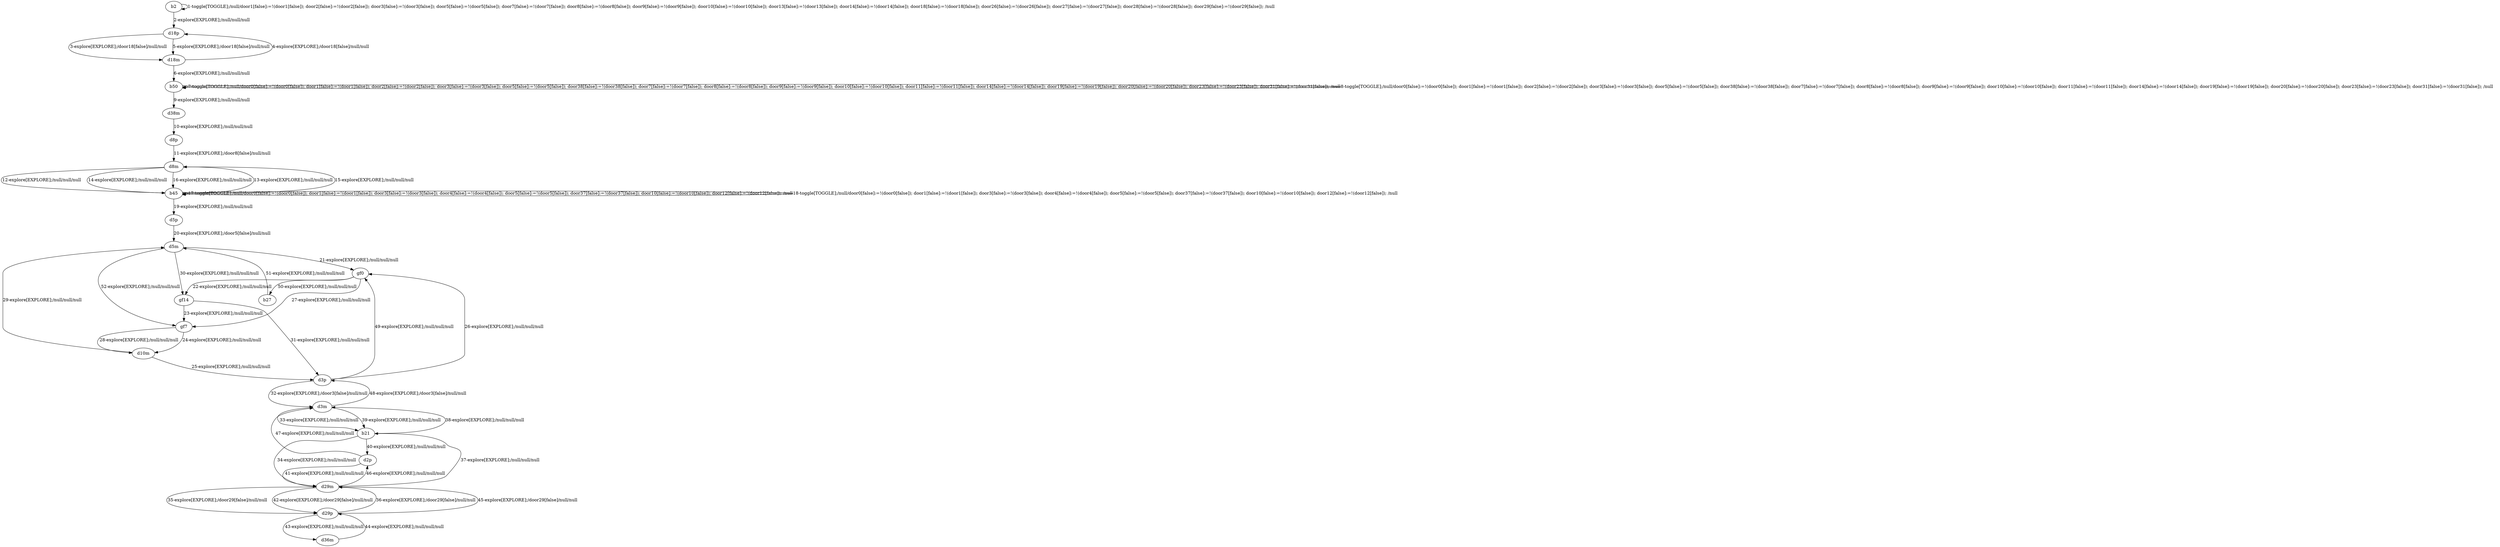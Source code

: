 # Total number of goals covered by this test: 3
# d29m --> d2p
# d29m --> b21
# d3m --> b21

digraph g {
"b2" -> "b2" [label = "1-toggle[TOGGLE];/null/door1[false]:=!(door1[false]); door2[false]:=!(door2[false]); door3[false]:=!(door3[false]); door5[false]:=!(door5[false]); door7[false]:=!(door7[false]); door8[false]:=!(door8[false]); door9[false]:=!(door9[false]); door10[false]:=!(door10[false]); door13[false]:=!(door13[false]); door14[false]:=!(door14[false]); door18[false]:=!(door18[false]); door26[false]:=!(door26[false]); door27[false]:=!(door27[false]); door28[false]:=!(door28[false]); door29[false]:=!(door29[false]); /null"];
"b2" -> "d18p" [label = "2-explore[EXPLORE];/null/null/null"];
"d18p" -> "d18m" [label = "3-explore[EXPLORE];/door18[false]/null/null"];
"d18m" -> "d18p" [label = "4-explore[EXPLORE];/door18[false]/null/null"];
"d18p" -> "d18m" [label = "5-explore[EXPLORE];/door18[false]/null/null"];
"d18m" -> "b50" [label = "6-explore[EXPLORE];/null/null/null"];
"b50" -> "b50" [label = "7-toggle[TOGGLE];/null/door0[false]:=!(door0[false]); door1[false]:=!(door1[false]); door2[false]:=!(door2[false]); door3[false]:=!(door3[false]); door5[false]:=!(door5[false]); door38[false]:=!(door38[false]); door7[false]:=!(door7[false]); door8[false]:=!(door8[false]); door9[false]:=!(door9[false]); door10[false]:=!(door10[false]); door11[false]:=!(door11[false]); door14[false]:=!(door14[false]); door19[false]:=!(door19[false]); door20[false]:=!(door20[false]); door23[false]:=!(door23[false]); door31[false]:=!(door31[false]); /null"];
"b50" -> "b50" [label = "8-toggle[TOGGLE];/null/door0[false]:=!(door0[false]); door1[false]:=!(door1[false]); door2[false]:=!(door2[false]); door3[false]:=!(door3[false]); door5[false]:=!(door5[false]); door38[false]:=!(door38[false]); door7[false]:=!(door7[false]); door8[false]:=!(door8[false]); door9[false]:=!(door9[false]); door10[false]:=!(door10[false]); door11[false]:=!(door11[false]); door14[false]:=!(door14[false]); door19[false]:=!(door19[false]); door20[false]:=!(door20[false]); door23[false]:=!(door23[false]); door31[false]:=!(door31[false]); /null"];
"b50" -> "d38m" [label = "9-explore[EXPLORE];/null/null/null"];
"d38m" -> "d8p" [label = "10-explore[EXPLORE];/null/null/null"];
"d8p" -> "d8m" [label = "11-explore[EXPLORE];/door8[false]/null/null"];
"d8m" -> "b45" [label = "12-explore[EXPLORE];/null/null/null"];
"b45" -> "d8m" [label = "13-explore[EXPLORE];/null/null/null"];
"d8m" -> "b45" [label = "14-explore[EXPLORE];/null/null/null"];
"b45" -> "d8m" [label = "15-explore[EXPLORE];/null/null/null"];
"d8m" -> "b45" [label = "16-explore[EXPLORE];/null/null/null"];
"b45" -> "b45" [label = "17-toggle[TOGGLE];/null/door0[false]:=!(door0[false]); door1[false]:=!(door1[false]); door3[false]:=!(door3[false]); door4[false]:=!(door4[false]); door5[false]:=!(door5[false]); door37[false]:=!(door37[false]); door10[false]:=!(door10[false]); door12[false]:=!(door12[false]); /null"];
"b45" -> "b45" [label = "18-toggle[TOGGLE];/null/door0[false]:=!(door0[false]); door1[false]:=!(door1[false]); door3[false]:=!(door3[false]); door4[false]:=!(door4[false]); door5[false]:=!(door5[false]); door37[false]:=!(door37[false]); door10[false]:=!(door10[false]); door12[false]:=!(door12[false]); /null"];
"b45" -> "d5p" [label = "19-explore[EXPLORE];/null/null/null"];
"d5p" -> "d5m" [label = "20-explore[EXPLORE];/door5[false]/null/null"];
"d5m" -> "gf0" [label = "21-explore[EXPLORE];/null/null/null"];
"gf0" -> "gf14" [label = "22-explore[EXPLORE];/null/null/null"];
"gf14" -> "gf7" [label = "23-explore[EXPLORE];/null/null/null"];
"gf7" -> "d10m" [label = "24-explore[EXPLORE];/null/null/null"];
"d10m" -> "d3p" [label = "25-explore[EXPLORE];/null/null/null"];
"d3p" -> "gf0" [label = "26-explore[EXPLORE];/null/null/null"];
"gf0" -> "gf7" [label = "27-explore[EXPLORE];/null/null/null"];
"gf7" -> "d10m" [label = "28-explore[EXPLORE];/null/null/null"];
"d10m" -> "d5m" [label = "29-explore[EXPLORE];/null/null/null"];
"d5m" -> "gf14" [label = "30-explore[EXPLORE];/null/null/null"];
"gf14" -> "d3p" [label = "31-explore[EXPLORE];/null/null/null"];
"d3p" -> "d3m" [label = "32-explore[EXPLORE];/door3[false]/null/null"];
"d3m" -> "b21" [label = "33-explore[EXPLORE];/null/null/null"];
"b21" -> "d29m" [label = "34-explore[EXPLORE];/null/null/null"];
"d29m" -> "d29p" [label = "35-explore[EXPLORE];/door29[false]/null/null"];
"d29p" -> "d29m" [label = "36-explore[EXPLORE];/door29[false]/null/null"];
"d29m" -> "b21" [label = "37-explore[EXPLORE];/null/null/null"];
"b21" -> "d3m" [label = "38-explore[EXPLORE];/null/null/null"];
"d3m" -> "b21" [label = "39-explore[EXPLORE];/null/null/null"];
"b21" -> "d2p" [label = "40-explore[EXPLORE];/null/null/null"];
"d2p" -> "d29m" [label = "41-explore[EXPLORE];/null/null/null"];
"d29m" -> "d29p" [label = "42-explore[EXPLORE];/door29[false]/null/null"];
"d29p" -> "d36m" [label = "43-explore[EXPLORE];/null/null/null"];
"d36m" -> "d29p" [label = "44-explore[EXPLORE];/null/null/null"];
"d29p" -> "d29m" [label = "45-explore[EXPLORE];/door29[false]/null/null"];
"d29m" -> "d2p" [label = "46-explore[EXPLORE];/null/null/null"];
"d2p" -> "d3m" [label = "47-explore[EXPLORE];/null/null/null"];
"d3m" -> "d3p" [label = "48-explore[EXPLORE];/door3[false]/null/null"];
"d3p" -> "gf0" [label = "49-explore[EXPLORE];/null/null/null"];
"gf0" -> "b27" [label = "50-explore[EXPLORE];/null/null/null"];
"b27" -> "d5m" [label = "51-explore[EXPLORE];/null/null/null"];
"d5m" -> "gf7" [label = "52-explore[EXPLORE];/null/null/null"];
}